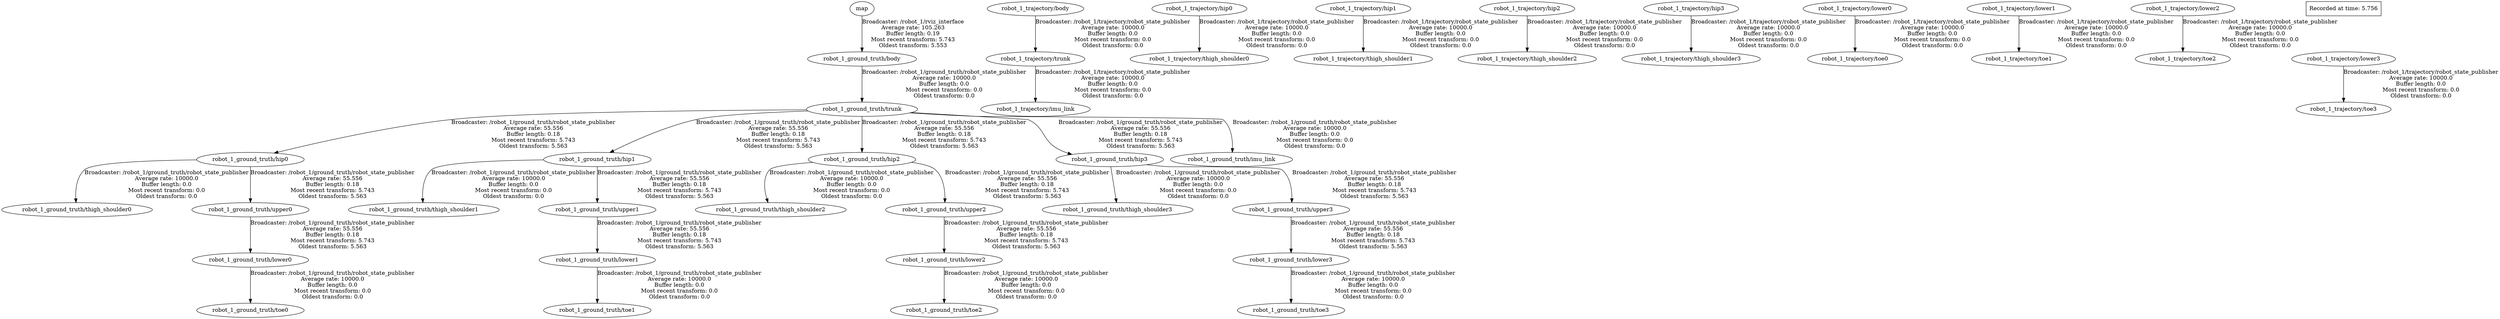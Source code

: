 digraph graphname {
	graph [bb="0,0,6290.8,798",
		compound=True,
		rank=same,
		rankdir=TB,
		ranksep=0.2
	];
	node [label="\N"];
	robot_1_ground_truth__body	[height=0.5,
		label="robot_1_ground_truth/body",
		pos="2167.8,653",
		shape=ellipse,
		width=3.8094];
	robot_1_ground_truth__trunk	[height=0.5,
		label="robot_1_ground_truth/trunk",
		pos="2167.8,526",
		shape=ellipse,
		width=3.8816];
	robot_1_ground_truth__body -> robot_1_ground_truth__trunk	[label="Broadcaster: /robot_1/ground_truth/robot_state_publisher\nAverage rate: 10000.0\nBuffer length: 0.0\nMost recent transform: 0.0\nOldest transform: 0.0",
		lp="2374.8,589.5",
		penwidth=1,
		pos="e,2167.8,544.31 2167.8,634.88 2167.8,614.15 2167.8,578.95 2167.8,554.42"];
	robot_1_ground_truth__hip0	[height=0.5,
		label="robot_1_ground_truth/hip0",
		pos="626.78,399",
		shape=ellipse,
		width=3.7552];
	robot_1_ground_truth__trunk -> robot_1_ground_truth__hip0	[label="Broadcaster: /robot_1/ground_truth/robot_state_publisher\nAverage rate: 55.556\nBuffer length: 0.18\nMost recent transform: 5.743\nOldest transform: 5.563",
		lp="1339.8,462.5",
		penwidth=1,
		pos="e,686.25,415.19 2028.3,524.59 1787.2,523.37 1302,518.62 1132.8,500 975.03,482.64 793.19,441.39 696.22,417.65"];
	robot_1_ground_truth__hip1	[height=0.5,
		label="robot_1_ground_truth/hip1",
		pos="1500.8,399",
		shape=ellipse,
		width=3.7552];
	robot_1_ground_truth__trunk -> robot_1_ground_truth__hip1	[label="Broadcaster: /robot_1/ground_truth/robot_state_publisher\nAverage rate: 55.556\nBuffer length: 0.18\nMost recent transform: 5.743\nOldest transform: 5.563",
		lp="1956.8,462.5",
		penwidth=1,
		pos="e,1532.3,416.55 2032.3,521.59 1931.1,518.16 1801.7,511.66 1749.8,500 1673.3,482.83 1589.8,445.02 1541.5,421.13"];
	robot_1_ground_truth__hip2	[height=0.5,
		label="robot_1_ground_truth/hip2",
		pos="2167.8,399",
		shape=ellipse,
		width=3.7552];
	robot_1_ground_truth__trunk -> robot_1_ground_truth__hip2	[label="Broadcaster: /robot_1/ground_truth/robot_state_publisher\nAverage rate: 55.556\nBuffer length: 0.18\nMost recent transform: 5.743\nOldest transform: 5.563",
		lp="2374.8,462.5",
		penwidth=1,
		pos="e,2167.8,417.31 2167.8,507.88 2167.8,487.15 2167.8,451.95 2167.8,427.42"];
	robot_1_ground_truth__hip3	[height=0.5,
		label="robot_1_ground_truth/hip3",
		pos="2791.8,399",
		shape=ellipse,
		width=3.7552];
	robot_1_ground_truth__trunk -> robot_1_ground_truth__hip3	[label="Broadcaster: /robot_1/ground_truth/robot_state_publisher\nAverage rate: 55.556\nBuffer length: 0.18\nMost recent transform: 5.743\nOldest transform: 5.563",
		lp="2869.8,462.5",
		penwidth=1,
		pos="e,2696.6,411.85 2292,517.7 2414.9,510.45 2584.9,500.37 2585.8,500 2629.5,480.7 2620.4,447.14 2662.8,425 2670.4,421.01 2678.6,417.65 2687,414.82"];
	robot_1_ground_truth__imu_link	[height=0.5,
		label="robot_1_ground_truth/imu_link",
		pos="3098.8,399",
		shape=ellipse,
		width=4.2607];
	robot_1_ground_truth__trunk -> robot_1_ground_truth__imu_link	[label="Broadcaster: /robot_1/ground_truth/robot_state_publisher\nAverage rate: 10000.0\nBuffer length: 0.0\nMost recent transform: 0.0\nOldest transform: 0.0",
		lp="3308.8,462.5",
		penwidth=1,
		pos="e,3100.8,417.01 2287.7,516.74 2339.9,513.46 2401.8,510 2457.8,508 2466.4,507.69 3070.1,505.43 3076.8,500 3097.8,482.84 3101.6,450.54 3101.2,427.29"];
	map	[height=0.5,
		label=map,
		pos="2167.8,780",
		shape=ellipse,
		width=0.84854];
	map -> robot_1_ground_truth__body	[label="Broadcaster: /robot_1/rviz_interface\nAverage rate: 105.263\nBuffer length: 0.19\nMost recent transform: 5.743\nOldest transform: 5.553",
		lp="2296.3,716.5",
		penwidth=1,
		pos="e,2167.8,671.31 2167.8,761.88 2167.8,741.15 2167.8,705.95 2167.8,681.42"];
	robot_1_ground_truth__thigh_shoulder0	[height=0.5,
		label="robot_1_ground_truth/thigh_shoulder0",
		pos="189.78,272",
		shape=ellipse,
		width=5.2718];
	robot_1_ground_truth__hip0 -> robot_1_ground_truth__thigh_shoulder0	[label="Broadcaster: /robot_1/ground_truth/robot_state_publisher\nAverage rate: 10000.0\nBuffer length: 0.0\nMost recent transform: 0.0\nOldest transform: 0.0",
		lp="415.78,335.5",
		penwidth=1,
		pos="e,187.35,290.18 491.7,398.07 377.75,396.81 229.87,391.54 208.78,373 188.62,355.27 185.7,323.36 186.66,300.35"];
	robot_1_ground_truth__upper0	[height=0.5,
		label="robot_1_ground_truth/upper0",
		pos="626.78,272",
		shape=ellipse,
		width=4.0982];
	robot_1_ground_truth__hip0 -> robot_1_ground_truth__upper0	[label="Broadcaster: /robot_1/ground_truth/robot_state_publisher\nAverage rate: 55.556\nBuffer length: 0.18\nMost recent transform: 5.743\nOldest transform: 5.563",
		lp="833.78,335.5",
		penwidth=1,
		pos="e,626.78,290.31 626.78,380.88 626.78,360.15 626.78,324.95 626.78,300.42"];
	robot_1_ground_truth__thigh_shoulder1	[height=0.5,
		label="robot_1_ground_truth/thigh_shoulder1",
		pos="1063.8,272",
		shape=ellipse,
		width=5.2718];
	robot_1_ground_truth__hip1 -> robot_1_ground_truth__thigh_shoulder1	[label="Broadcaster: /robot_1/ground_truth/robot_state_publisher\nAverage rate: 10000.0\nBuffer length: 0.0\nMost recent transform: 0.0\nOldest transform: 0.0",
		lp="1289.8,335.5",
		penwidth=1,
		pos="e,1061.3,290.18 1365.7,398.07 1251.8,396.81 1103.9,391.54 1082.8,373 1062.6,355.27 1059.7,323.36 1060.7,300.35"];
	robot_1_ground_truth__upper1	[height=0.5,
		label="robot_1_ground_truth/upper1",
		pos="1500.8,272",
		shape=ellipse,
		width=4.0982];
	robot_1_ground_truth__hip1 -> robot_1_ground_truth__upper1	[label="Broadcaster: /robot_1/ground_truth/robot_state_publisher\nAverage rate: 55.556\nBuffer length: 0.18\nMost recent transform: 5.743\nOldest transform: 5.563",
		lp="1707.8,335.5",
		penwidth=1,
		pos="e,1500.8,290.31 1500.8,380.88 1500.8,360.15 1500.8,324.95 1500.8,300.42"];
	robot_1_ground_truth__thigh_shoulder2	[height=0.5,
		label="robot_1_ground_truth/thigh_shoulder2",
		pos="1937.8,272",
		shape=ellipse,
		width=5.2718];
	robot_1_ground_truth__hip2 -> robot_1_ground_truth__thigh_shoulder2	[label="Broadcaster: /robot_1/ground_truth/robot_state_publisher\nAverage rate: 10000.0\nBuffer length: 0.0\nMost recent transform: 0.0\nOldest transform: 0.0",
		lp="2141.8,335.5",
		penwidth=1,
		pos="e,1930.8,290.29 2043.7,391.75 1992.3,387.86 1942.8,381.87 1934.8,373 1917.3,353.5 1921.4,322.25 1927.8,299.87"];
	robot_1_ground_truth__upper2	[height=0.5,
		label="robot_1_ground_truth/upper2",
		pos="2374.8,272",
		shape=ellipse,
		width=4.0982];
	robot_1_ground_truth__hip2 -> robot_1_ground_truth__upper2	[label="Broadcaster: /robot_1/ground_truth/robot_state_publisher\nAverage rate: 55.556\nBuffer length: 0.18\nMost recent transform: 5.743\nOldest transform: 5.563",
		lp="2583.8,335.5",
		penwidth=1,
		pos="e,2376.4,290.37 2292.1,391.86 2319.1,388.15 2342.7,382.28 2352.8,373 2372.5,354.81 2376.6,323.26 2376.7,300.46"];
	robot_1_ground_truth__thigh_shoulder3	[height=0.5,
		label="robot_1_ground_truth/thigh_shoulder3",
		pos="2811.8,272",
		shape=ellipse,
		width=5.2718];
	robot_1_ground_truth__hip3 -> robot_1_ground_truth__thigh_shoulder3	[label="Broadcaster: /robot_1/ground_truth/robot_state_publisher\nAverage rate: 10000.0\nBuffer length: 0.0\nMost recent transform: 0.0\nOldest transform: 0.0",
		lp="3014.8,335.5",
		penwidth=1,
		pos="e,2809,290.31 2794.5,380.88 2797.8,360.15 2803.5,324.95 2807.4,300.42"];
	robot_1_ground_truth__upper3	[height=0.5,
		label="robot_1_ground_truth/upper3",
		pos="3248.8,272",
		shape=ellipse,
		width=4.0982];
	robot_1_ground_truth__hip3 -> robot_1_ground_truth__upper3	[label="Broadcaster: /robot_1/ground_truth/robot_state_publisher\nAverage rate: 55.556\nBuffer length: 0.18\nMost recent transform: 5.743\nOldest transform: 5.563",
		lp="3458.8,335.5",
		penwidth=1,
		pos="e,3250.6,290.37 2884.5,385.89 2901.8,383.97 2919.8,382.22 2936.8,381 2952.8,379.84 3213.4,383.18 3225.8,373 3246.7,355.85 3250.9,323.83 3250.9,300.64"];
	robot_1_ground_truth__lower0	[height=0.5,
		label="robot_1_ground_truth/lower0",
		pos="626.78,145",
		shape=ellipse,
		width=4.0621];
	robot_1_ground_truth__toe0	[height=0.5,
		label="robot_1_ground_truth/toe0",
		pos="626.78,18",
		shape=ellipse,
		width=3.7552];
	robot_1_ground_truth__lower0 -> robot_1_ground_truth__toe0	[label="Broadcaster: /robot_1/ground_truth/robot_state_publisher\nAverage rate: 10000.0\nBuffer length: 0.0\nMost recent transform: 0.0\nOldest transform: 0.0",
		lp="833.78,81.5",
		penwidth=1,
		pos="e,626.78,36.313 626.78,126.88 626.78,106.15 626.78,70.953 626.78,46.422"];
	robot_1_ground_truth__upper0 -> robot_1_ground_truth__lower0	[label="Broadcaster: /robot_1/ground_truth/robot_state_publisher\nAverage rate: 55.556\nBuffer length: 0.18\nMost recent transform: 5.743\nOldest transform: 5.563",
		lp="833.78,208.5",
		penwidth=1,
		pos="e,626.78,163.31 626.78,253.88 626.78,233.15 626.78,197.95 626.78,173.42"];
	robot_1_ground_truth__lower1	[height=0.5,
		label="robot_1_ground_truth/lower1",
		pos="1500.8,145",
		shape=ellipse,
		width=4.0621];
	robot_1_ground_truth__toe1	[height=0.5,
		label="robot_1_ground_truth/toe1",
		pos="1500.8,18",
		shape=ellipse,
		width=3.7552];
	robot_1_ground_truth__lower1 -> robot_1_ground_truth__toe1	[label="Broadcaster: /robot_1/ground_truth/robot_state_publisher\nAverage rate: 10000.0\nBuffer length: 0.0\nMost recent transform: 0.0\nOldest transform: 0.0",
		lp="1707.8,81.5",
		penwidth=1,
		pos="e,1500.8,36.313 1500.8,126.88 1500.8,106.15 1500.8,70.953 1500.8,46.422"];
	robot_1_ground_truth__upper1 -> robot_1_ground_truth__lower1	[label="Broadcaster: /robot_1/ground_truth/robot_state_publisher\nAverage rate: 55.556\nBuffer length: 0.18\nMost recent transform: 5.743\nOldest transform: 5.563",
		lp="1707.8,208.5",
		penwidth=1,
		pos="e,1500.8,163.31 1500.8,253.88 1500.8,233.15 1500.8,197.95 1500.8,173.42"];
	robot_1_ground_truth__lower2	[height=0.5,
		label="robot_1_ground_truth/lower2",
		pos="2374.8,145",
		shape=ellipse,
		width=4.0621];
	robot_1_ground_truth__toe2	[height=0.5,
		label="robot_1_ground_truth/toe2",
		pos="2374.8,18",
		shape=ellipse,
		width=3.7552];
	robot_1_ground_truth__lower2 -> robot_1_ground_truth__toe2	[label="Broadcaster: /robot_1/ground_truth/robot_state_publisher\nAverage rate: 10000.0\nBuffer length: 0.0\nMost recent transform: 0.0\nOldest transform: 0.0",
		lp="2581.8,81.5",
		penwidth=1,
		pos="e,2374.8,36.313 2374.8,126.88 2374.8,106.15 2374.8,70.953 2374.8,46.422"];
	robot_1_ground_truth__upper2 -> robot_1_ground_truth__lower2	[label="Broadcaster: /robot_1/ground_truth/robot_state_publisher\nAverage rate: 55.556\nBuffer length: 0.18\nMost recent transform: 5.743\nOldest transform: 5.563",
		lp="2581.8,208.5",
		penwidth=1,
		pos="e,2374.8,163.31 2374.8,253.88 2374.8,233.15 2374.8,197.95 2374.8,173.42"];
	robot_1_ground_truth__lower3	[height=0.5,
		label="robot_1_ground_truth/lower3",
		pos="3248.8,145",
		shape=ellipse,
		width=4.0621];
	robot_1_ground_truth__toe3	[height=0.5,
		label="robot_1_ground_truth/toe3",
		pos="3248.8,18",
		shape=ellipse,
		width=3.7552];
	robot_1_ground_truth__lower3 -> robot_1_ground_truth__toe3	[label="Broadcaster: /robot_1/ground_truth/robot_state_publisher\nAverage rate: 10000.0\nBuffer length: 0.0\nMost recent transform: 0.0\nOldest transform: 0.0",
		lp="3455.8,81.5",
		penwidth=1,
		pos="e,3248.8,36.313 3248.8,126.88 3248.8,106.15 3248.8,70.953 3248.8,46.422"];
	robot_1_ground_truth__upper3 -> robot_1_ground_truth__lower3	[label="Broadcaster: /robot_1/ground_truth/robot_state_publisher\nAverage rate: 55.556\nBuffer length: 0.18\nMost recent transform: 5.743\nOldest transform: 5.563",
		lp="3455.8,208.5",
		penwidth=1,
		pos="e,3248.8,163.31 3248.8,253.88 3248.8,233.15 3248.8,197.95 3248.8,173.42"];
	robot_1_trajectory__body	[height=0.5,
		label="robot_1_trajectory/body",
		pos="2604.8,780",
		shape=ellipse,
		width=3.3761];
	robot_1_trajectory__trunk	[height=0.5,
		label="robot_1_trajectory/trunk",
		pos="2604.8,653",
		shape=ellipse,
		width=3.4483];
	robot_1_trajectory__body -> robot_1_trajectory__trunk	[label="Broadcaster: /robot_1/trajectory/robot_state_publisher\nAverage rate: 10000.0\nBuffer length: 0.0\nMost recent transform: 0.0\nOldest transform: 0.0",
		lp="2799.8,716.5",
		penwidth=1,
		pos="e,2604.8,671.31 2604.8,761.88 2604.8,741.15 2604.8,705.95 2604.8,681.42"];
	robot_1_trajectory__imu_link	[height=0.5,
		label="robot_1_trajectory/imu_link",
		pos="2604.8,526",
		shape=ellipse,
		width=3.8274];
	robot_1_trajectory__trunk -> robot_1_trajectory__imu_link	[label="Broadcaster: /robot_1/trajectory/robot_state_publisher\nAverage rate: 10000.0\nBuffer length: 0.0\nMost recent transform: 0.0\nOldest transform: 0.0",
		lp="2799.8,589.5",
		penwidth=1,
		pos="e,2604.8,544.31 2604.8,634.88 2604.8,614.15 2604.8,578.95 2604.8,554.42"];
	robot_1_trajectory__hip0	[height=0.5,
		label="robot_1_trajectory/hip0",
		pos="3017.8,780",
		shape=ellipse,
		width=3.3219];
	robot_1_trajectory__thigh_shoulder0	[height=0.5,
		label="robot_1_trajectory/thigh_shoulder0",
		pos="3017.8,653",
		shape=ellipse,
		width=4.8385];
	robot_1_trajectory__hip0 -> robot_1_trajectory__thigh_shoulder0	[label="Broadcaster: /robot_1/trajectory/robot_state_publisher\nAverage rate: 10000.0\nBuffer length: 0.0\nMost recent transform: 0.0\nOldest transform: 0.0",
		lp="3212.8,716.5",
		penwidth=1,
		pos="e,3017.8,671.31 3017.8,761.88 3017.8,741.15 3017.8,705.95 3017.8,681.42"];
	robot_1_trajectory__hip1	[height=0.5,
		label="robot_1_trajectory/hip1",
		pos="3430.8,780",
		shape=ellipse,
		width=3.3219];
	robot_1_trajectory__thigh_shoulder1	[height=0.5,
		label="robot_1_trajectory/thigh_shoulder1",
		pos="3430.8,653",
		shape=ellipse,
		width=4.8385];
	robot_1_trajectory__hip1 -> robot_1_trajectory__thigh_shoulder1	[label="Broadcaster: /robot_1/trajectory/robot_state_publisher\nAverage rate: 10000.0\nBuffer length: 0.0\nMost recent transform: 0.0\nOldest transform: 0.0",
		lp="3625.8,716.5",
		penwidth=1,
		pos="e,3430.8,671.31 3430.8,761.88 3430.8,741.15 3430.8,705.95 3430.8,681.42"];
	robot_1_trajectory__hip2	[height=0.5,
		label="robot_1_trajectory/hip2",
		pos="3843.8,780",
		shape=ellipse,
		width=3.3219];
	robot_1_trajectory__thigh_shoulder2	[height=0.5,
		label="robot_1_trajectory/thigh_shoulder2",
		pos="3843.8,653",
		shape=ellipse,
		width=4.8385];
	robot_1_trajectory__hip2 -> robot_1_trajectory__thigh_shoulder2	[label="Broadcaster: /robot_1/trajectory/robot_state_publisher\nAverage rate: 10000.0\nBuffer length: 0.0\nMost recent transform: 0.0\nOldest transform: 0.0",
		lp="4038.8,716.5",
		penwidth=1,
		pos="e,3843.8,671.31 3843.8,761.88 3843.8,741.15 3843.8,705.95 3843.8,681.42"];
	robot_1_trajectory__hip3	[height=0.5,
		label="robot_1_trajectory/hip3",
		pos="4256.8,780",
		shape=ellipse,
		width=3.3219];
	robot_1_trajectory__thigh_shoulder3	[height=0.5,
		label="robot_1_trajectory/thigh_shoulder3",
		pos="4256.8,653",
		shape=ellipse,
		width=4.8385];
	robot_1_trajectory__hip3 -> robot_1_trajectory__thigh_shoulder3	[label="Broadcaster: /robot_1/trajectory/robot_state_publisher\nAverage rate: 10000.0\nBuffer length: 0.0\nMost recent transform: 0.0\nOldest transform: 0.0",
		lp="4451.8,716.5",
		penwidth=1,
		pos="e,4256.8,671.31 4256.8,761.88 4256.8,741.15 4256.8,705.95 4256.8,681.42"];
	robot_1_trajectory__lower0	[height=0.5,
		label="robot_1_trajectory/lower0",
		pos="4669.8,780",
		shape=ellipse,
		width=3.6288];
	robot_1_trajectory__toe0	[height=0.5,
		label="robot_1_trajectory/toe0",
		pos="4669.8,653",
		shape=ellipse,
		width=3.3219];
	robot_1_trajectory__lower0 -> robot_1_trajectory__toe0	[label="Broadcaster: /robot_1/trajectory/robot_state_publisher\nAverage rate: 10000.0\nBuffer length: 0.0\nMost recent transform: 0.0\nOldest transform: 0.0",
		lp="4864.8,716.5",
		penwidth=1,
		pos="e,4669.8,671.31 4669.8,761.88 4669.8,741.15 4669.8,705.95 4669.8,681.42"];
	robot_1_trajectory__lower1	[height=0.5,
		label="robot_1_trajectory/lower1",
		pos="5082.8,780",
		shape=ellipse,
		width=3.6288];
	robot_1_trajectory__toe1	[height=0.5,
		label="robot_1_trajectory/toe1",
		pos="5082.8,653",
		shape=ellipse,
		width=3.3219];
	robot_1_trajectory__lower1 -> robot_1_trajectory__toe1	[label="Broadcaster: /robot_1/trajectory/robot_state_publisher\nAverage rate: 10000.0\nBuffer length: 0.0\nMost recent transform: 0.0\nOldest transform: 0.0",
		lp="5277.8,716.5",
		penwidth=1,
		pos="e,5082.8,671.31 5082.8,761.88 5082.8,741.15 5082.8,705.95 5082.8,681.42"];
	robot_1_trajectory__lower2	[height=0.5,
		label="robot_1_trajectory/lower2",
		pos="5495.8,780",
		shape=ellipse,
		width=3.6288];
	robot_1_trajectory__toe2	[height=0.5,
		label="robot_1_trajectory/toe2",
		pos="5495.8,653",
		shape=ellipse,
		width=3.3219];
	robot_1_trajectory__lower2 -> robot_1_trajectory__toe2	[label="Broadcaster: /robot_1/trajectory/robot_state_publisher\nAverage rate: 10000.0\nBuffer length: 0.0\nMost recent transform: 0.0\nOldest transform: 0.0",
		lp="5690.8,716.5",
		penwidth=1,
		pos="e,5495.8,671.31 5495.8,761.88 5495.8,741.15 5495.8,705.95 5495.8,681.42"];
	robot_1_trajectory__lower3	[height=0.5,
		label="robot_1_trajectory/lower3",
		pos="5900.8,653",
		shape=ellipse,
		width=3.6288];
	robot_1_trajectory__toe3	[height=0.5,
		label="robot_1_trajectory/toe3",
		pos="5900.8,526",
		shape=ellipse,
		width=3.3219];
	robot_1_trajectory__lower3 -> robot_1_trajectory__toe3	[label="Broadcaster: /robot_1/trajectory/robot_state_publisher\nAverage rate: 10000.0\nBuffer length: 0.0\nMost recent transform: 0.0\nOldest transform: 0.0",
		lp="6095.8,589.5",
		penwidth=1,
		pos="e,5900.8,544.31 5900.8,634.88 5900.8,614.15 5900.8,578.95 5900.8,554.42"];
	"_22Recorded_20at_20time_3A_205.756_22"	[height=0.5,
		label="Recorded at time: 5.756",
		pos="5900.8,780",
		shape=box,
		width=2.625];
	"_22Recorded_20at_20time_3A_205.756_22" -> robot_1_trajectory__lower3	[penwidth=1,
		pos="e,5900.8,671.31 5900.8,761.88 5900.8,741.15 5900.8,705.95 5900.8,681.42",
		style=invis];
}
